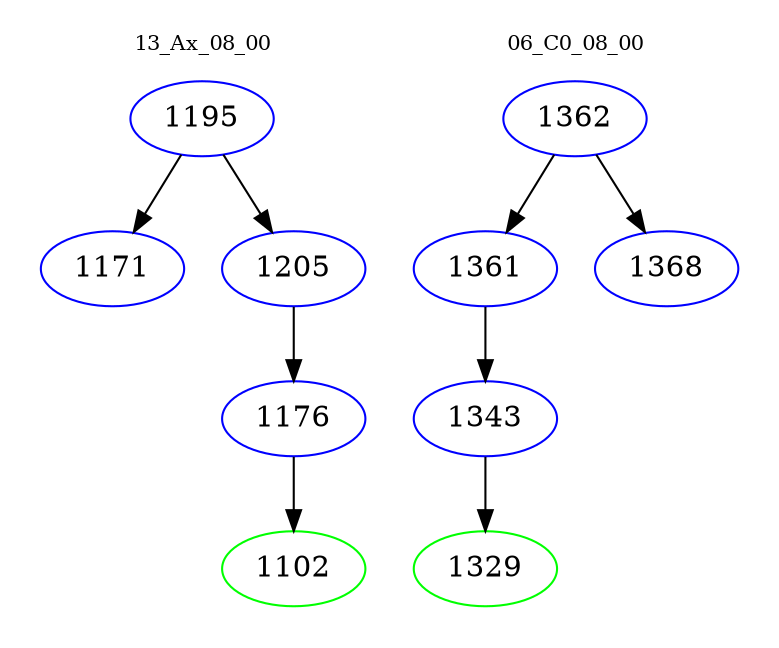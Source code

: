 digraph{
subgraph cluster_0 {
color = white
label = "13_Ax_08_00";
fontsize=10;
T0_1195 [label="1195", color="blue"]
T0_1195 -> T0_1171 [color="black"]
T0_1171 [label="1171", color="blue"]
T0_1195 -> T0_1205 [color="black"]
T0_1205 [label="1205", color="blue"]
T0_1205 -> T0_1176 [color="black"]
T0_1176 [label="1176", color="blue"]
T0_1176 -> T0_1102 [color="black"]
T0_1102 [label="1102", color="green"]
}
subgraph cluster_1 {
color = white
label = "06_C0_08_00";
fontsize=10;
T1_1362 [label="1362", color="blue"]
T1_1362 -> T1_1361 [color="black"]
T1_1361 [label="1361", color="blue"]
T1_1361 -> T1_1343 [color="black"]
T1_1343 [label="1343", color="blue"]
T1_1343 -> T1_1329 [color="black"]
T1_1329 [label="1329", color="green"]
T1_1362 -> T1_1368 [color="black"]
T1_1368 [label="1368", color="blue"]
}
}
